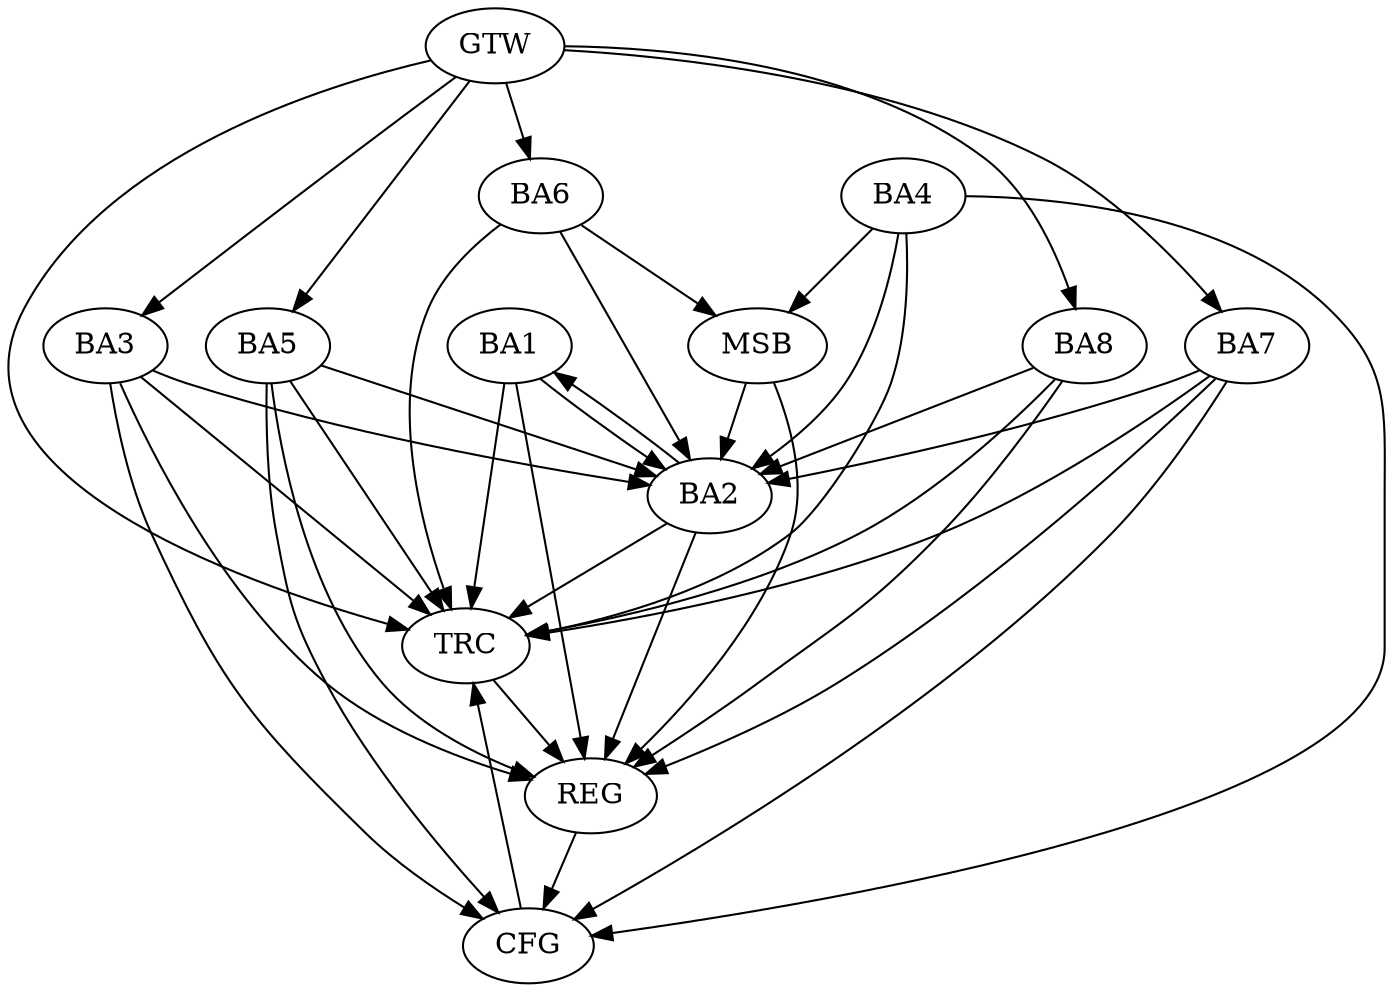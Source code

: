 strict digraph G {
  BA1 [ label="BA1" ];
  BA2 [ label="BA2" ];
  BA3 [ label="BA3" ];
  BA4 [ label="BA4" ];
  BA5 [ label="BA5" ];
  BA6 [ label="BA6" ];
  BA7 [ label="BA7" ];
  BA8 [ label="BA8" ];
  GTW [ label="GTW" ];
  REG [ label="REG" ];
  MSB [ label="MSB" ];
  CFG [ label="CFG" ];
  TRC [ label="TRC" ];
  BA1 -> BA2;
  BA2 -> BA1;
  BA3 -> BA2;
  BA7 -> BA2;
  BA8 -> BA2;
  GTW -> BA3;
  GTW -> BA5;
  GTW -> BA6;
  GTW -> BA7;
  GTW -> BA8;
  BA1 -> REG;
  BA2 -> REG;
  BA3 -> REG;
  BA5 -> REG;
  BA7 -> REG;
  BA8 -> REG;
  BA4 -> MSB;
  MSB -> BA2;
  MSB -> REG;
  BA6 -> MSB;
  BA4 -> CFG;
  BA5 -> CFG;
  BA7 -> CFG;
  BA3 -> CFG;
  REG -> CFG;
  BA1 -> TRC;
  BA2 -> TRC;
  BA3 -> TRC;
  BA4 -> TRC;
  BA5 -> TRC;
  BA6 -> TRC;
  BA7 -> TRC;
  BA8 -> TRC;
  GTW -> TRC;
  CFG -> TRC;
  TRC -> REG;
  BA6 -> BA2;
  BA5 -> BA2;
  BA4 -> BA2;
}
